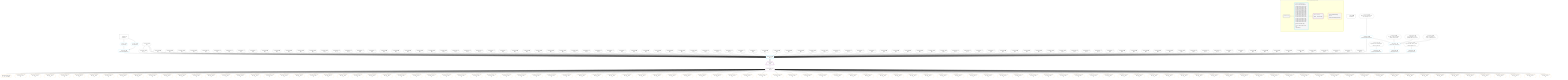%%{init: {'themeVariables': { 'fontSize': '12px'}}}%%
graph TD
    classDef path fill:#eee,stroke:#000,color:#000
    classDef plan fill:#fff,stroke-width:1px,color:#000
    classDef itemplan fill:#fff,stroke-width:2px,color:#000
    classDef unbatchedplan fill:#dff,stroke-width:1px,color:#000
    classDef sideeffectplan fill:#fcc,stroke-width:2px,color:#000
    classDef bucket fill:#f6f6f6,color:#000,stroke-width:2px,text-align:left


    %% plan dependencies
    Connection14{{"Connection[14∈0] ➊<br />ᐸ10ᐳ"}}:::plan
    Constant344{{"Constant[344∈0] ➊<br />ᐸ1ᐳ"}}:::plan
    Constant344 --> Connection14
    __Value2["__Value[2∈0] ➊<br />ᐸcontextᐳ"]:::plan
    __Value4["__Value[4∈0] ➊<br />ᐸrootValueᐳ"]:::plan
    Constant334{{"Constant[334∈0] ➊<br />ᐸ[ { codec: { name: 'int4', sqlType: [Object], fromPg: [Functᐳ"}}:::plan
    Constant335{{"Constant[335∈0] ➊<br />ᐸ{ s: Symbol(post), n: 'post', [Symbol(pg-sql2-type-1)]: 'IDEᐳ"}}:::plan
    Constant336{{"Constant[336∈0] ➊<br />ᐸ{ name: 'post', sqlType: { t: '”a”.”post”', [Symbol(pg-sql2-ᐳ"}}:::plan
    Constant345{{"Constant[345∈0] ➊<br />ᐸ2ᐳ"}}:::plan
    Constant346{{"Constant[346∈0] ➊<br />ᐸ3ᐳ"}}:::plan
    Constant347{{"Constant[347∈0] ➊<br />ᐸ4ᐳ"}}:::plan
    Constant348{{"Constant[348∈0] ➊<br />ᐸ5ᐳ"}}:::plan
    Constant349{{"Constant[349∈0] ➊<br />ᐸ6ᐳ"}}:::plan
    Constant350{{"Constant[350∈0] ➊<br />ᐸ7ᐳ"}}:::plan
    Constant351{{"Constant[351∈0] ➊<br />ᐸ8ᐳ"}}:::plan
    Constant352{{"Constant[352∈0] ➊<br />ᐸ9ᐳ"}}:::plan
    Constant353{{"Constant[353∈0] ➊<br />ᐸ10ᐳ"}}:::plan
    Constant354{{"Constant[354∈0] ➊<br />ᐸ11ᐳ"}}:::plan
    Constant355{{"Constant[355∈0] ➊<br />ᐸ12ᐳ"}}:::plan
    Constant356{{"Constant[356∈0] ➊<br />ᐸ13ᐳ"}}:::plan
    Constant357{{"Constant[357∈0] ➊<br />ᐸ14ᐳ"}}:::plan
    Constant358{{"Constant[358∈0] ➊<br />ᐸ15ᐳ"}}:::plan
    Constant359{{"Constant[359∈0] ➊<br />ᐸ16ᐳ"}}:::plan
    Constant360{{"Constant[360∈0] ➊<br />ᐸ17ᐳ"}}:::plan
    Constant361{{"Constant[361∈0] ➊<br />ᐸ18ᐳ"}}:::plan
    Constant362{{"Constant[362∈0] ➊<br />ᐸ19ᐳ"}}:::plan
    Constant363{{"Constant[363∈0] ➊<br />ᐸ20ᐳ"}}:::plan
    Constant364{{"Constant[364∈0] ➊<br />ᐸ21ᐳ"}}:::plan
    Constant365{{"Constant[365∈0] ➊<br />ᐸ22ᐳ"}}:::plan
    Constant366{{"Constant[366∈0] ➊<br />ᐸ23ᐳ"}}:::plan
    Constant367{{"Constant[367∈0] ➊<br />ᐸ24ᐳ"}}:::plan
    Constant368{{"Constant[368∈0] ➊<br />ᐸ25ᐳ"}}:::plan
    Constant369{{"Constant[369∈0] ➊<br />ᐸ26ᐳ"}}:::plan
    Constant370{{"Constant[370∈0] ➊<br />ᐸ27ᐳ"}}:::plan
    Constant371{{"Constant[371∈0] ➊<br />ᐸ28ᐳ"}}:::plan
    Constant372{{"Constant[372∈0] ➊<br />ᐸ29ᐳ"}}:::plan
    Constant373{{"Constant[373∈0] ➊<br />ᐸ30ᐳ"}}:::plan
    Constant374{{"Constant[374∈0] ➊<br />ᐸ31ᐳ"}}:::plan
    Constant375{{"Constant[375∈0] ➊<br />ᐸ32ᐳ"}}:::plan
    Constant376{{"Constant[376∈0] ➊<br />ᐸ33ᐳ"}}:::plan
    Constant377{{"Constant[377∈0] ➊<br />ᐸ34ᐳ"}}:::plan
    Constant378{{"Constant[378∈0] ➊<br />ᐸ35ᐳ"}}:::plan
    Constant379{{"Constant[379∈0] ➊<br />ᐸ36ᐳ"}}:::plan
    Constant380{{"Constant[380∈0] ➊<br />ᐸ37ᐳ"}}:::plan
    Constant381{{"Constant[381∈0] ➊<br />ᐸ38ᐳ"}}:::plan
    Constant382{{"Constant[382∈0] ➊<br />ᐸ39ᐳ"}}:::plan
    Constant383{{"Constant[383∈0] ➊<br />ᐸ40ᐳ"}}:::plan
    Constant384{{"Constant[384∈0] ➊<br />ᐸ41ᐳ"}}:::plan
    Constant385{{"Constant[385∈0] ➊<br />ᐸ42ᐳ"}}:::plan
    Constant386{{"Constant[386∈0] ➊<br />ᐸ43ᐳ"}}:::plan
    Constant387{{"Constant[387∈0] ➊<br />ᐸ44ᐳ"}}:::plan
    Constant388{{"Constant[388∈0] ➊<br />ᐸ45ᐳ"}}:::plan
    Constant389{{"Constant[389∈0] ➊<br />ᐸ46ᐳ"}}:::plan
    Constant390{{"Constant[390∈0] ➊<br />ᐸ47ᐳ"}}:::plan
    Constant391{{"Constant[391∈0] ➊<br />ᐸ48ᐳ"}}:::plan
    Constant392{{"Constant[392∈0] ➊<br />ᐸ49ᐳ"}}:::plan
    Constant393{{"Constant[393∈0] ➊<br />ᐸ50ᐳ"}}:::plan
    Constant394{{"Constant[394∈0] ➊<br />ᐸ51ᐳ"}}:::plan
    Constant395{{"Constant[395∈0] ➊<br />ᐸ52ᐳ"}}:::plan
    Constant396{{"Constant[396∈0] ➊<br />ᐸ53ᐳ"}}:::plan
    Constant397{{"Constant[397∈0] ➊<br />ᐸ54ᐳ"}}:::plan
    Constant398{{"Constant[398∈0] ➊<br />ᐸ55ᐳ"}}:::plan
    Constant399{{"Constant[399∈0] ➊<br />ᐸ56ᐳ"}}:::plan
    Constant400{{"Constant[400∈0] ➊<br />ᐸ57ᐳ"}}:::plan
    Constant401{{"Constant[401∈0] ➊<br />ᐸ58ᐳ"}}:::plan
    Constant402{{"Constant[402∈0] ➊<br />ᐸ59ᐳ"}}:::plan
    Constant403{{"Constant[403∈0] ➊<br />ᐸ60ᐳ"}}:::plan
    Constant404{{"Constant[404∈0] ➊<br />ᐸ61ᐳ"}}:::plan
    Constant405{{"Constant[405∈0] ➊<br />ᐸ62ᐳ"}}:::plan
    Constant406{{"Constant[406∈0] ➊<br />ᐸ63ᐳ"}}:::plan
    Constant407{{"Constant[407∈0] ➊<br />ᐸ64ᐳ"}}:::plan
    Constant408{{"Constant[408∈0] ➊<br />ᐸ65ᐳ"}}:::plan
    Constant409{{"Constant[409∈0] ➊<br />ᐸ66ᐳ"}}:::plan
    Constant410{{"Constant[410∈0] ➊<br />ᐸ67ᐳ"}}:::plan
    Constant411{{"Constant[411∈0] ➊<br />ᐸ68ᐳ"}}:::plan
    Constant412{{"Constant[412∈0] ➊<br />ᐸ69ᐳ"}}:::plan
    Constant413{{"Constant[413∈0] ➊<br />ᐸ70ᐳ"}}:::plan
    Constant414{{"Constant[414∈0] ➊<br />ᐸ71ᐳ"}}:::plan
    Constant415{{"Constant[415∈0] ➊<br />ᐸ72ᐳ"}}:::plan
    Constant416{{"Constant[416∈0] ➊<br />ᐸ73ᐳ"}}:::plan
    Constant417{{"Constant[417∈0] ➊<br />ᐸ74ᐳ"}}:::plan
    Constant418{{"Constant[418∈0] ➊<br />ᐸ75ᐳ"}}:::plan
    Constant419{{"Constant[419∈0] ➊<br />ᐸ76ᐳ"}}:::plan
    Constant420{{"Constant[420∈0] ➊<br />ᐸ77ᐳ"}}:::plan
    Constant421{{"Constant[421∈0] ➊<br />ᐸ78ᐳ"}}:::plan
    Constant422{{"Constant[422∈0] ➊<br />ᐸ79ᐳ"}}:::plan
    Constant423{{"Constant[423∈0] ➊<br />ᐸ80ᐳ"}}:::plan
    Constant424{{"Constant[424∈0] ➊<br />ᐸ81ᐳ"}}:::plan
    Constant425{{"Constant[425∈0] ➊<br />ᐸ82ᐳ"}}:::plan
    Constant426{{"Constant[426∈0] ➊<br />ᐸ83ᐳ"}}:::plan
    Constant427{{"Constant[427∈0] ➊<br />ᐸ84ᐳ"}}:::plan
    Constant428{{"Constant[428∈0] ➊<br />ᐸ85ᐳ"}}:::plan
    Constant429{{"Constant[429∈0] ➊<br />ᐸ86ᐳ"}}:::plan
    Constant430{{"Constant[430∈0] ➊<br />ᐸ87ᐳ"}}:::plan
    Constant431{{"Constant[431∈0] ➊<br />ᐸ88ᐳ"}}:::plan
    Constant432{{"Constant[432∈0] ➊<br />ᐸ89ᐳ"}}:::plan
    Constant433{{"Constant[433∈0] ➊<br />ᐸ90ᐳ"}}:::plan
    Constant434{{"Constant[434∈0] ➊<br />ᐸ91ᐳ"}}:::plan
    Constant435{{"Constant[435∈0] ➊<br />ᐸ92ᐳ"}}:::plan
    Constant436{{"Constant[436∈0] ➊<br />ᐸ93ᐳ"}}:::plan
    Constant437{{"Constant[437∈0] ➊<br />ᐸ94ᐳ"}}:::plan
    Constant438{{"Constant[438∈0] ➊<br />ᐸ95ᐳ"}}:::plan
    Constant439{{"Constant[439∈0] ➊<br />ᐸ96ᐳ"}}:::plan
    Constant440{{"Constant[440∈0] ➊<br />ᐸ97ᐳ"}}:::plan
    Constant441{{"Constant[441∈0] ➊<br />ᐸ98ᐳ"}}:::plan
    Constant442{{"Constant[442∈0] ➊<br />ᐸ99ᐳ"}}:::plan
    Constant443{{"Constant[443∈0] ➊<br />ᐸ100ᐳ"}}:::plan
    Constant444{{"Constant[444∈0] ➊<br />ᐸ101ᐳ"}}:::plan
    Constant445{{"Constant[445∈0] ➊<br />ᐸ102ᐳ"}}:::plan
    Constant446{{"Constant[446∈0] ➊<br />ᐸ103ᐳ"}}:::plan
    Constant447{{"Constant[447∈0] ➊<br />ᐸ§{ reverse: false, orders: [ { codec: [Object], fragment: [Oᐳ"}}:::plan
    Constant448{{"Constant[448∈0] ➊<br />ᐸ§{ first: 1, last: null, cursorLower: null, cursorUpper: nulᐳ"}}:::plan
    Constant449{{"Constant[449∈0] ➊<br />ᐸ§{ cursorLower: null, cursorUpper: null, first: 1, last: nulᐳ"}}:::plan
    PgSelect15[["PgSelect[15∈1] ➊<br />ᐸpostᐳ"]]:::plan
    Object13{{"Object[13∈1] ➊<br />ᐸ{pgSettings,withPgClient}ᐳ"}}:::plan
    Lambda330{{"Lambda[330∈1] ➊<br />ᐸcalculateShouldReverseOrderᐳ"}}:::plan
    Lambda333{{"Lambda[333∈1] ➊<br />ᐸcalculateLimitAndOffsetSQLᐳ"}}:::plan
    Lambda338{{"Lambda[338∈1] ➊<br />ᐸcalculateOrderBySQLᐳ"}}:::plan
    Lambda343{{"Lambda[343∈1] ➊<br />ᐸcalculateOrderBySQLᐳ"}}:::plan
    Object13 & Connection14 & Constant344 & Constant344 & Constant345 & Constant346 & Constant347 & Constant348 & Constant349 & Constant350 & Constant351 & Constant352 & Constant353 & Constant354 & Constant355 & Constant356 & Constant357 & Constant358 & Constant359 & Constant360 & Constant361 & Constant362 & Constant363 & Constant364 & Constant365 & Constant366 & Constant367 & Constant368 & Constant369 & Constant370 & Constant371 & Constant372 & Constant373 & Constant374 & Constant375 & Constant376 & Constant377 & Constant378 & Constant379 & Constant380 & Constant381 & Constant382 & Constant383 & Constant384 & Constant385 & Constant386 & Constant387 & Constant388 & Constant389 & Constant390 & Constant391 & Constant392 & Constant393 & Constant394 & Constant395 & Constant396 & Constant397 & Constant398 & Constant399 & Constant400 & Constant401 & Constant402 & Constant403 & Constant404 & Constant405 & Constant406 & Constant407 & Constant408 & Constant409 & Constant410 & Constant411 & Constant412 & Constant413 & Constant414 & Constant415 & Constant416 & Constant417 & Constant418 & Constant419 & Constant420 & Constant421 & Constant422 & Constant423 & Constant424 & Constant425 & Constant426 & Constant427 & Constant428 & Constant429 & Constant430 & Constant431 & Constant432 & Constant433 & Constant434 & Constant435 & Constant436 & Constant437 & Constant438 & Constant439 & Constant440 & Constant441 & Constant442 & Constant443 & Constant444 & Constant445 & Constant446 & Lambda330 & Lambda333 & Lambda338 & Lambda343 --> PgSelect15
    Object337{{"Object[337∈1] ➊<br />ᐸ{reverse,orders,alias,codec}ᐳ"}}:::plan
    Lambda330 & Constant334 & Constant335 & Constant336 --> Object337
    Access11{{"Access[11∈1] ➊<br />ᐸ2.pgSettingsᐳ"}}:::plan
    Access12{{"Access[12∈1] ➊<br />ᐸ2.withPgClientᐳ"}}:::plan
    Access11 & Access12 --> Object13
    __Value2 --> Access11
    __Value2 --> Access12
    Constant448 --> Lambda330
    Constant449 --> Lambda333
    Object337 --> Lambda338
    Constant447 --> Lambda343
    __Item16[/"__Item[16∈2]<br />ᐸ15ᐳ"\]:::itemplan
    PgSelect15 ==> __Item16
    PgSelectSingle17{{"PgSelectSingle[17∈2]<br />ᐸpostᐳ"}}:::plan
    __Item16 --> PgSelectSingle17
    PgClassExpression18{{"PgClassExpression[18∈3]<br />ᐸ__post__.”headline”ᐳ"}}:::plan
    PgSelectSingle17 --> PgClassExpression18
    PgClassExpression21{{"PgClassExpression[21∈3]<br />ᐸ”a”.”post_...lder! */<br />)ᐳ"}}:::plan
    PgSelectSingle17 --> PgClassExpression21
    PgClassExpression24{{"PgClassExpression[24∈3]<br />ᐸ”a”.”post_...lder! */<br />)ᐳ"}}:::plan
    PgSelectSingle17 --> PgClassExpression24
    PgClassExpression27{{"PgClassExpression[27∈3]<br />ᐸ”a”.”post_...lder! */<br />)ᐳ"}}:::plan
    PgSelectSingle17 --> PgClassExpression27
    PgClassExpression30{{"PgClassExpression[30∈3]<br />ᐸ”a”.”post_...lder! */<br />)ᐳ"}}:::plan
    PgSelectSingle17 --> PgClassExpression30
    PgClassExpression33{{"PgClassExpression[33∈3]<br />ᐸ”a”.”post_...lder! */<br />)ᐳ"}}:::plan
    PgSelectSingle17 --> PgClassExpression33
    PgClassExpression36{{"PgClassExpression[36∈3]<br />ᐸ”a”.”post_...lder! */<br />)ᐳ"}}:::plan
    PgSelectSingle17 --> PgClassExpression36
    PgClassExpression39{{"PgClassExpression[39∈3]<br />ᐸ”a”.”post_...lder! */<br />)ᐳ"}}:::plan
    PgSelectSingle17 --> PgClassExpression39
    PgClassExpression42{{"PgClassExpression[42∈3]<br />ᐸ”a”.”post_...lder! */<br />)ᐳ"}}:::plan
    PgSelectSingle17 --> PgClassExpression42
    PgClassExpression45{{"PgClassExpression[45∈3]<br />ᐸ”a”.”post_...lder! */<br />)ᐳ"}}:::plan
    PgSelectSingle17 --> PgClassExpression45
    PgClassExpression48{{"PgClassExpression[48∈3]<br />ᐸ”a”.”post_...lder! */<br />)ᐳ"}}:::plan
    PgSelectSingle17 --> PgClassExpression48
    PgClassExpression51{{"PgClassExpression[51∈3]<br />ᐸ”a”.”post_...lder! */<br />)ᐳ"}}:::plan
    PgSelectSingle17 --> PgClassExpression51
    PgClassExpression54{{"PgClassExpression[54∈3]<br />ᐸ”a”.”post_...lder! */<br />)ᐳ"}}:::plan
    PgSelectSingle17 --> PgClassExpression54
    PgClassExpression57{{"PgClassExpression[57∈3]<br />ᐸ”a”.”post_...lder! */<br />)ᐳ"}}:::plan
    PgSelectSingle17 --> PgClassExpression57
    PgClassExpression60{{"PgClassExpression[60∈3]<br />ᐸ”a”.”post_...lder! */<br />)ᐳ"}}:::plan
    PgSelectSingle17 --> PgClassExpression60
    PgClassExpression63{{"PgClassExpression[63∈3]<br />ᐸ”a”.”post_...lder! */<br />)ᐳ"}}:::plan
    PgSelectSingle17 --> PgClassExpression63
    PgClassExpression66{{"PgClassExpression[66∈3]<br />ᐸ”a”.”post_...lder! */<br />)ᐳ"}}:::plan
    PgSelectSingle17 --> PgClassExpression66
    PgClassExpression69{{"PgClassExpression[69∈3]<br />ᐸ”a”.”post_...lder! */<br />)ᐳ"}}:::plan
    PgSelectSingle17 --> PgClassExpression69
    PgClassExpression72{{"PgClassExpression[72∈3]<br />ᐸ”a”.”post_...lder! */<br />)ᐳ"}}:::plan
    PgSelectSingle17 --> PgClassExpression72
    PgClassExpression75{{"PgClassExpression[75∈3]<br />ᐸ”a”.”post_...lder! */<br />)ᐳ"}}:::plan
    PgSelectSingle17 --> PgClassExpression75
    PgClassExpression78{{"PgClassExpression[78∈3]<br />ᐸ”a”.”post_...lder! */<br />)ᐳ"}}:::plan
    PgSelectSingle17 --> PgClassExpression78
    PgClassExpression81{{"PgClassExpression[81∈3]<br />ᐸ”a”.”post_...lder! */<br />)ᐳ"}}:::plan
    PgSelectSingle17 --> PgClassExpression81
    PgClassExpression84{{"PgClassExpression[84∈3]<br />ᐸ”a”.”post_...lder! */<br />)ᐳ"}}:::plan
    PgSelectSingle17 --> PgClassExpression84
    PgClassExpression87{{"PgClassExpression[87∈3]<br />ᐸ”a”.”post_...lder! */<br />)ᐳ"}}:::plan
    PgSelectSingle17 --> PgClassExpression87
    PgClassExpression90{{"PgClassExpression[90∈3]<br />ᐸ”a”.”post_...lder! */<br />)ᐳ"}}:::plan
    PgSelectSingle17 --> PgClassExpression90
    PgClassExpression93{{"PgClassExpression[93∈3]<br />ᐸ”a”.”post_...lder! */<br />)ᐳ"}}:::plan
    PgSelectSingle17 --> PgClassExpression93
    PgClassExpression96{{"PgClassExpression[96∈3]<br />ᐸ”a”.”post_...lder! */<br />)ᐳ"}}:::plan
    PgSelectSingle17 --> PgClassExpression96
    PgClassExpression99{{"PgClassExpression[99∈3]<br />ᐸ”a”.”post_...lder! */<br />)ᐳ"}}:::plan
    PgSelectSingle17 --> PgClassExpression99
    PgClassExpression102{{"PgClassExpression[102∈3]<br />ᐸ”a”.”post_...lder! */<br />)ᐳ"}}:::plan
    PgSelectSingle17 --> PgClassExpression102
    PgClassExpression105{{"PgClassExpression[105∈3]<br />ᐸ”a”.”post_...lder! */<br />)ᐳ"}}:::plan
    PgSelectSingle17 --> PgClassExpression105
    PgClassExpression108{{"PgClassExpression[108∈3]<br />ᐸ”a”.”post_...lder! */<br />)ᐳ"}}:::plan
    PgSelectSingle17 --> PgClassExpression108
    PgClassExpression111{{"PgClassExpression[111∈3]<br />ᐸ”a”.”post_...lder! */<br />)ᐳ"}}:::plan
    PgSelectSingle17 --> PgClassExpression111
    PgClassExpression114{{"PgClassExpression[114∈3]<br />ᐸ”a”.”post_...lder! */<br />)ᐳ"}}:::plan
    PgSelectSingle17 --> PgClassExpression114
    PgClassExpression117{{"PgClassExpression[117∈3]<br />ᐸ”a”.”post_...lder! */<br />)ᐳ"}}:::plan
    PgSelectSingle17 --> PgClassExpression117
    PgClassExpression120{{"PgClassExpression[120∈3]<br />ᐸ”a”.”post_...lder! */<br />)ᐳ"}}:::plan
    PgSelectSingle17 --> PgClassExpression120
    PgClassExpression123{{"PgClassExpression[123∈3]<br />ᐸ”a”.”post_...lder! */<br />)ᐳ"}}:::plan
    PgSelectSingle17 --> PgClassExpression123
    PgClassExpression126{{"PgClassExpression[126∈3]<br />ᐸ”a”.”post_...lder! */<br />)ᐳ"}}:::plan
    PgSelectSingle17 --> PgClassExpression126
    PgClassExpression129{{"PgClassExpression[129∈3]<br />ᐸ”a”.”post_...lder! */<br />)ᐳ"}}:::plan
    PgSelectSingle17 --> PgClassExpression129
    PgClassExpression132{{"PgClassExpression[132∈3]<br />ᐸ”a”.”post_...lder! */<br />)ᐳ"}}:::plan
    PgSelectSingle17 --> PgClassExpression132
    PgClassExpression135{{"PgClassExpression[135∈3]<br />ᐸ”a”.”post_...lder! */<br />)ᐳ"}}:::plan
    PgSelectSingle17 --> PgClassExpression135
    PgClassExpression138{{"PgClassExpression[138∈3]<br />ᐸ”a”.”post_...lder! */<br />)ᐳ"}}:::plan
    PgSelectSingle17 --> PgClassExpression138
    PgClassExpression141{{"PgClassExpression[141∈3]<br />ᐸ”a”.”post_...lder! */<br />)ᐳ"}}:::plan
    PgSelectSingle17 --> PgClassExpression141
    PgClassExpression144{{"PgClassExpression[144∈3]<br />ᐸ”a”.”post_...lder! */<br />)ᐳ"}}:::plan
    PgSelectSingle17 --> PgClassExpression144
    PgClassExpression147{{"PgClassExpression[147∈3]<br />ᐸ”a”.”post_...lder! */<br />)ᐳ"}}:::plan
    PgSelectSingle17 --> PgClassExpression147
    PgClassExpression150{{"PgClassExpression[150∈3]<br />ᐸ”a”.”post_...lder! */<br />)ᐳ"}}:::plan
    PgSelectSingle17 --> PgClassExpression150
    PgClassExpression153{{"PgClassExpression[153∈3]<br />ᐸ”a”.”post_...lder! */<br />)ᐳ"}}:::plan
    PgSelectSingle17 --> PgClassExpression153
    PgClassExpression156{{"PgClassExpression[156∈3]<br />ᐸ”a”.”post_...lder! */<br />)ᐳ"}}:::plan
    PgSelectSingle17 --> PgClassExpression156
    PgClassExpression159{{"PgClassExpression[159∈3]<br />ᐸ”a”.”post_...lder! */<br />)ᐳ"}}:::plan
    PgSelectSingle17 --> PgClassExpression159
    PgClassExpression162{{"PgClassExpression[162∈3]<br />ᐸ”a”.”post_...lder! */<br />)ᐳ"}}:::plan
    PgSelectSingle17 --> PgClassExpression162
    PgClassExpression165{{"PgClassExpression[165∈3]<br />ᐸ”a”.”post_...lder! */<br />)ᐳ"}}:::plan
    PgSelectSingle17 --> PgClassExpression165
    PgClassExpression168{{"PgClassExpression[168∈3]<br />ᐸ”a”.”post_...lder! */<br />)ᐳ"}}:::plan
    PgSelectSingle17 --> PgClassExpression168
    PgClassExpression171{{"PgClassExpression[171∈3]<br />ᐸ”a”.”post_...lder! */<br />)ᐳ"}}:::plan
    PgSelectSingle17 --> PgClassExpression171
    PgClassExpression174{{"PgClassExpression[174∈3]<br />ᐸ”a”.”post_...lder! */<br />)ᐳ"}}:::plan
    PgSelectSingle17 --> PgClassExpression174
    PgClassExpression177{{"PgClassExpression[177∈3]<br />ᐸ”a”.”post_...lder! */<br />)ᐳ"}}:::plan
    PgSelectSingle17 --> PgClassExpression177
    PgClassExpression180{{"PgClassExpression[180∈3]<br />ᐸ”a”.”post_...lder! */<br />)ᐳ"}}:::plan
    PgSelectSingle17 --> PgClassExpression180
    PgClassExpression183{{"PgClassExpression[183∈3]<br />ᐸ”a”.”post_...lder! */<br />)ᐳ"}}:::plan
    PgSelectSingle17 --> PgClassExpression183
    PgClassExpression186{{"PgClassExpression[186∈3]<br />ᐸ”a”.”post_...lder! */<br />)ᐳ"}}:::plan
    PgSelectSingle17 --> PgClassExpression186
    PgClassExpression189{{"PgClassExpression[189∈3]<br />ᐸ”a”.”post_...lder! */<br />)ᐳ"}}:::plan
    PgSelectSingle17 --> PgClassExpression189
    PgClassExpression192{{"PgClassExpression[192∈3]<br />ᐸ”a”.”post_...lder! */<br />)ᐳ"}}:::plan
    PgSelectSingle17 --> PgClassExpression192
    PgClassExpression195{{"PgClassExpression[195∈3]<br />ᐸ”a”.”post_...lder! */<br />)ᐳ"}}:::plan
    PgSelectSingle17 --> PgClassExpression195
    PgClassExpression198{{"PgClassExpression[198∈3]<br />ᐸ”a”.”post_...lder! */<br />)ᐳ"}}:::plan
    PgSelectSingle17 --> PgClassExpression198
    PgClassExpression201{{"PgClassExpression[201∈3]<br />ᐸ”a”.”post_...lder! */<br />)ᐳ"}}:::plan
    PgSelectSingle17 --> PgClassExpression201
    PgClassExpression204{{"PgClassExpression[204∈3]<br />ᐸ”a”.”post_...lder! */<br />)ᐳ"}}:::plan
    PgSelectSingle17 --> PgClassExpression204
    PgClassExpression207{{"PgClassExpression[207∈3]<br />ᐸ”a”.”post_...lder! */<br />)ᐳ"}}:::plan
    PgSelectSingle17 --> PgClassExpression207
    PgClassExpression210{{"PgClassExpression[210∈3]<br />ᐸ”a”.”post_...lder! */<br />)ᐳ"}}:::plan
    PgSelectSingle17 --> PgClassExpression210
    PgClassExpression213{{"PgClassExpression[213∈3]<br />ᐸ”a”.”post_...lder! */<br />)ᐳ"}}:::plan
    PgSelectSingle17 --> PgClassExpression213
    PgClassExpression216{{"PgClassExpression[216∈3]<br />ᐸ”a”.”post_...lder! */<br />)ᐳ"}}:::plan
    PgSelectSingle17 --> PgClassExpression216
    PgClassExpression219{{"PgClassExpression[219∈3]<br />ᐸ”a”.”post_...lder! */<br />)ᐳ"}}:::plan
    PgSelectSingle17 --> PgClassExpression219
    PgClassExpression222{{"PgClassExpression[222∈3]<br />ᐸ”a”.”post_...lder! */<br />)ᐳ"}}:::plan
    PgSelectSingle17 --> PgClassExpression222
    PgClassExpression225{{"PgClassExpression[225∈3]<br />ᐸ”a”.”post_...lder! */<br />)ᐳ"}}:::plan
    PgSelectSingle17 --> PgClassExpression225
    PgClassExpression228{{"PgClassExpression[228∈3]<br />ᐸ”a”.”post_...lder! */<br />)ᐳ"}}:::plan
    PgSelectSingle17 --> PgClassExpression228
    PgClassExpression231{{"PgClassExpression[231∈3]<br />ᐸ”a”.”post_...lder! */<br />)ᐳ"}}:::plan
    PgSelectSingle17 --> PgClassExpression231
    PgClassExpression234{{"PgClassExpression[234∈3]<br />ᐸ”a”.”post_...lder! */<br />)ᐳ"}}:::plan
    PgSelectSingle17 --> PgClassExpression234
    PgClassExpression237{{"PgClassExpression[237∈3]<br />ᐸ”a”.”post_...lder! */<br />)ᐳ"}}:::plan
    PgSelectSingle17 --> PgClassExpression237
    PgClassExpression240{{"PgClassExpression[240∈3]<br />ᐸ”a”.”post_...lder! */<br />)ᐳ"}}:::plan
    PgSelectSingle17 --> PgClassExpression240
    PgClassExpression243{{"PgClassExpression[243∈3]<br />ᐸ”a”.”post_...lder! */<br />)ᐳ"}}:::plan
    PgSelectSingle17 --> PgClassExpression243
    PgClassExpression246{{"PgClassExpression[246∈3]<br />ᐸ”a”.”post_...lder! */<br />)ᐳ"}}:::plan
    PgSelectSingle17 --> PgClassExpression246
    PgClassExpression249{{"PgClassExpression[249∈3]<br />ᐸ”a”.”post_...lder! */<br />)ᐳ"}}:::plan
    PgSelectSingle17 --> PgClassExpression249
    PgClassExpression252{{"PgClassExpression[252∈3]<br />ᐸ”a”.”post_...lder! */<br />)ᐳ"}}:::plan
    PgSelectSingle17 --> PgClassExpression252
    PgClassExpression255{{"PgClassExpression[255∈3]<br />ᐸ”a”.”post_...lder! */<br />)ᐳ"}}:::plan
    PgSelectSingle17 --> PgClassExpression255
    PgClassExpression258{{"PgClassExpression[258∈3]<br />ᐸ”a”.”post_...lder! */<br />)ᐳ"}}:::plan
    PgSelectSingle17 --> PgClassExpression258
    PgClassExpression261{{"PgClassExpression[261∈3]<br />ᐸ”a”.”post_...lder! */<br />)ᐳ"}}:::plan
    PgSelectSingle17 --> PgClassExpression261
    PgClassExpression264{{"PgClassExpression[264∈3]<br />ᐸ”a”.”post_...lder! */<br />)ᐳ"}}:::plan
    PgSelectSingle17 --> PgClassExpression264
    PgClassExpression267{{"PgClassExpression[267∈3]<br />ᐸ”a”.”post_...lder! */<br />)ᐳ"}}:::plan
    PgSelectSingle17 --> PgClassExpression267
    PgClassExpression270{{"PgClassExpression[270∈3]<br />ᐸ”a”.”post_...lder! */<br />)ᐳ"}}:::plan
    PgSelectSingle17 --> PgClassExpression270
    PgClassExpression273{{"PgClassExpression[273∈3]<br />ᐸ”a”.”post_...lder! */<br />)ᐳ"}}:::plan
    PgSelectSingle17 --> PgClassExpression273
    PgClassExpression276{{"PgClassExpression[276∈3]<br />ᐸ”a”.”post_...lder! */<br />)ᐳ"}}:::plan
    PgSelectSingle17 --> PgClassExpression276
    PgClassExpression279{{"PgClassExpression[279∈3]<br />ᐸ”a”.”post_...lder! */<br />)ᐳ"}}:::plan
    PgSelectSingle17 --> PgClassExpression279
    PgClassExpression282{{"PgClassExpression[282∈3]<br />ᐸ”a”.”post_...lder! */<br />)ᐳ"}}:::plan
    PgSelectSingle17 --> PgClassExpression282
    PgClassExpression285{{"PgClassExpression[285∈3]<br />ᐸ”a”.”post_...lder! */<br />)ᐳ"}}:::plan
    PgSelectSingle17 --> PgClassExpression285
    PgClassExpression288{{"PgClassExpression[288∈3]<br />ᐸ”a”.”post_...lder! */<br />)ᐳ"}}:::plan
    PgSelectSingle17 --> PgClassExpression288
    PgClassExpression291{{"PgClassExpression[291∈3]<br />ᐸ”a”.”post_...lder! */<br />)ᐳ"}}:::plan
    PgSelectSingle17 --> PgClassExpression291
    PgClassExpression294{{"PgClassExpression[294∈3]<br />ᐸ”a”.”post_...lder! */<br />)ᐳ"}}:::plan
    PgSelectSingle17 --> PgClassExpression294
    PgClassExpression297{{"PgClassExpression[297∈3]<br />ᐸ”a”.”post_...lder! */<br />)ᐳ"}}:::plan
    PgSelectSingle17 --> PgClassExpression297
    PgClassExpression300{{"PgClassExpression[300∈3]<br />ᐸ”a”.”post_...lder! */<br />)ᐳ"}}:::plan
    PgSelectSingle17 --> PgClassExpression300
    PgClassExpression303{{"PgClassExpression[303∈3]<br />ᐸ”a”.”post_...lder! */<br />)ᐳ"}}:::plan
    PgSelectSingle17 --> PgClassExpression303
    PgClassExpression306{{"PgClassExpression[306∈3]<br />ᐸ”a”.”post_...lder! */<br />)ᐳ"}}:::plan
    PgSelectSingle17 --> PgClassExpression306
    PgClassExpression309{{"PgClassExpression[309∈3]<br />ᐸ”a”.”post_...lder! */<br />)ᐳ"}}:::plan
    PgSelectSingle17 --> PgClassExpression309
    PgClassExpression312{{"PgClassExpression[312∈3]<br />ᐸ”a”.”post_...lder! */<br />)ᐳ"}}:::plan
    PgSelectSingle17 --> PgClassExpression312
    PgClassExpression315{{"PgClassExpression[315∈3]<br />ᐸ”a”.”post_...lder! */<br />)ᐳ"}}:::plan
    PgSelectSingle17 --> PgClassExpression315
    PgClassExpression318{{"PgClassExpression[318∈3]<br />ᐸ”a”.”post_...lder! */<br />)ᐳ"}}:::plan
    PgSelectSingle17 --> PgClassExpression318
    PgClassExpression321{{"PgClassExpression[321∈3]<br />ᐸ”a”.”post_...lder! */<br />)ᐳ"}}:::plan
    PgSelectSingle17 --> PgClassExpression321
    PgClassExpression324{{"PgClassExpression[324∈3]<br />ᐸ”a”.”post_...lder! */<br />)ᐳ"}}:::plan
    PgSelectSingle17 --> PgClassExpression324
    PgClassExpression327{{"PgClassExpression[327∈3]<br />ᐸ”a”.”post_...lder! */<br />)ᐳ"}}:::plan
    PgSelectSingle17 --> PgClassExpression327

    %% define steps

    subgraph "Buckets for queries/v4/json-overflow"
    Bucket0("Bucket 0 (root)"):::bucket
    classDef bucket0 stroke:#696969
    class Bucket0,__Value2,__Value4,Connection14,Constant334,Constant335,Constant336,Constant344,Constant345,Constant346,Constant347,Constant348,Constant349,Constant350,Constant351,Constant352,Constant353,Constant354,Constant355,Constant356,Constant357,Constant358,Constant359,Constant360,Constant361,Constant362,Constant363,Constant364,Constant365,Constant366,Constant367,Constant368,Constant369,Constant370,Constant371,Constant372,Constant373,Constant374,Constant375,Constant376,Constant377,Constant378,Constant379,Constant380,Constant381,Constant382,Constant383,Constant384,Constant385,Constant386,Constant387,Constant388,Constant389,Constant390,Constant391,Constant392,Constant393,Constant394,Constant395,Constant396,Constant397,Constant398,Constant399,Constant400,Constant401,Constant402,Constant403,Constant404,Constant405,Constant406,Constant407,Constant408,Constant409,Constant410,Constant411,Constant412,Constant413,Constant414,Constant415,Constant416,Constant417,Constant418,Constant419,Constant420,Constant421,Constant422,Constant423,Constant424,Constant425,Constant426,Constant427,Constant428,Constant429,Constant430,Constant431,Constant432,Constant433,Constant434,Constant435,Constant436,Constant437,Constant438,Constant439,Constant440,Constant441,Constant442,Constant443,Constant444,Constant445,Constant446,Constant447,Constant448,Constant449 bucket0
    Bucket1("Bucket 1 (nullableBoundary)<br />Deps: 2, 14, 344, 345, 346, 347, 348, 349, 350, 351, 352, 353, 354, 355, 356, 357, 358, 359, 360, 361, 362, 363, 364, 365, 366, 367, 368, 369, 370, 371, 372, 373, 374, 375, 376, 377, 378, 379, 380, 381, 382, 383, 384, 385, 386, 387, 388, 389, 390, 391, 392, 393, 394, 395, 396, 397, 398, 399, 400, 401, 402, 403, 404, 405, 406, 407, 408, 409, 410, 411, 412, 413, 414, 415, 416, 417, 418, 419, 420, 421, 422, 423, 424, 425, 426, 427, 428, 429, 430, 431, 432, 433, 434, 435, 436, 437, 438, 439, 440, 441, 442, 443, 444, 445, 446, 448, 449, 334, 335, 336, 447<br /><br />ROOT Connectionᐸ10ᐳ[14]<br />1: <br />ᐳ: 11, 12, 330, 333, 343, 13, 337, 338<br />2: PgSelect[15]"):::bucket
    classDef bucket1 stroke:#00bfff
    class Bucket1,Access11,Access12,Object13,PgSelect15,Lambda330,Lambda333,Object337,Lambda338,Lambda343 bucket1
    Bucket2("Bucket 2 (listItem)<br /><br />ROOT __Item{2}ᐸ15ᐳ[16]"):::bucket
    classDef bucket2 stroke:#7f007f
    class Bucket2,__Item16,PgSelectSingle17 bucket2
    Bucket3("Bucket 3 (nullableBoundary)<br />Deps: 17<br /><br />ROOT PgSelectSingle{2}ᐸpostᐳ[17]"):::bucket
    classDef bucket3 stroke:#ffa500
    class Bucket3,PgClassExpression18,PgClassExpression21,PgClassExpression24,PgClassExpression27,PgClassExpression30,PgClassExpression33,PgClassExpression36,PgClassExpression39,PgClassExpression42,PgClassExpression45,PgClassExpression48,PgClassExpression51,PgClassExpression54,PgClassExpression57,PgClassExpression60,PgClassExpression63,PgClassExpression66,PgClassExpression69,PgClassExpression72,PgClassExpression75,PgClassExpression78,PgClassExpression81,PgClassExpression84,PgClassExpression87,PgClassExpression90,PgClassExpression93,PgClassExpression96,PgClassExpression99,PgClassExpression102,PgClassExpression105,PgClassExpression108,PgClassExpression111,PgClassExpression114,PgClassExpression117,PgClassExpression120,PgClassExpression123,PgClassExpression126,PgClassExpression129,PgClassExpression132,PgClassExpression135,PgClassExpression138,PgClassExpression141,PgClassExpression144,PgClassExpression147,PgClassExpression150,PgClassExpression153,PgClassExpression156,PgClassExpression159,PgClassExpression162,PgClassExpression165,PgClassExpression168,PgClassExpression171,PgClassExpression174,PgClassExpression177,PgClassExpression180,PgClassExpression183,PgClassExpression186,PgClassExpression189,PgClassExpression192,PgClassExpression195,PgClassExpression198,PgClassExpression201,PgClassExpression204,PgClassExpression207,PgClassExpression210,PgClassExpression213,PgClassExpression216,PgClassExpression219,PgClassExpression222,PgClassExpression225,PgClassExpression228,PgClassExpression231,PgClassExpression234,PgClassExpression237,PgClassExpression240,PgClassExpression243,PgClassExpression246,PgClassExpression249,PgClassExpression252,PgClassExpression255,PgClassExpression258,PgClassExpression261,PgClassExpression264,PgClassExpression267,PgClassExpression270,PgClassExpression273,PgClassExpression276,PgClassExpression279,PgClassExpression282,PgClassExpression285,PgClassExpression288,PgClassExpression291,PgClassExpression294,PgClassExpression297,PgClassExpression300,PgClassExpression303,PgClassExpression306,PgClassExpression309,PgClassExpression312,PgClassExpression315,PgClassExpression318,PgClassExpression321,PgClassExpression324,PgClassExpression327 bucket3
    Bucket0 --> Bucket1
    Bucket1 --> Bucket2
    Bucket2 --> Bucket3
    end